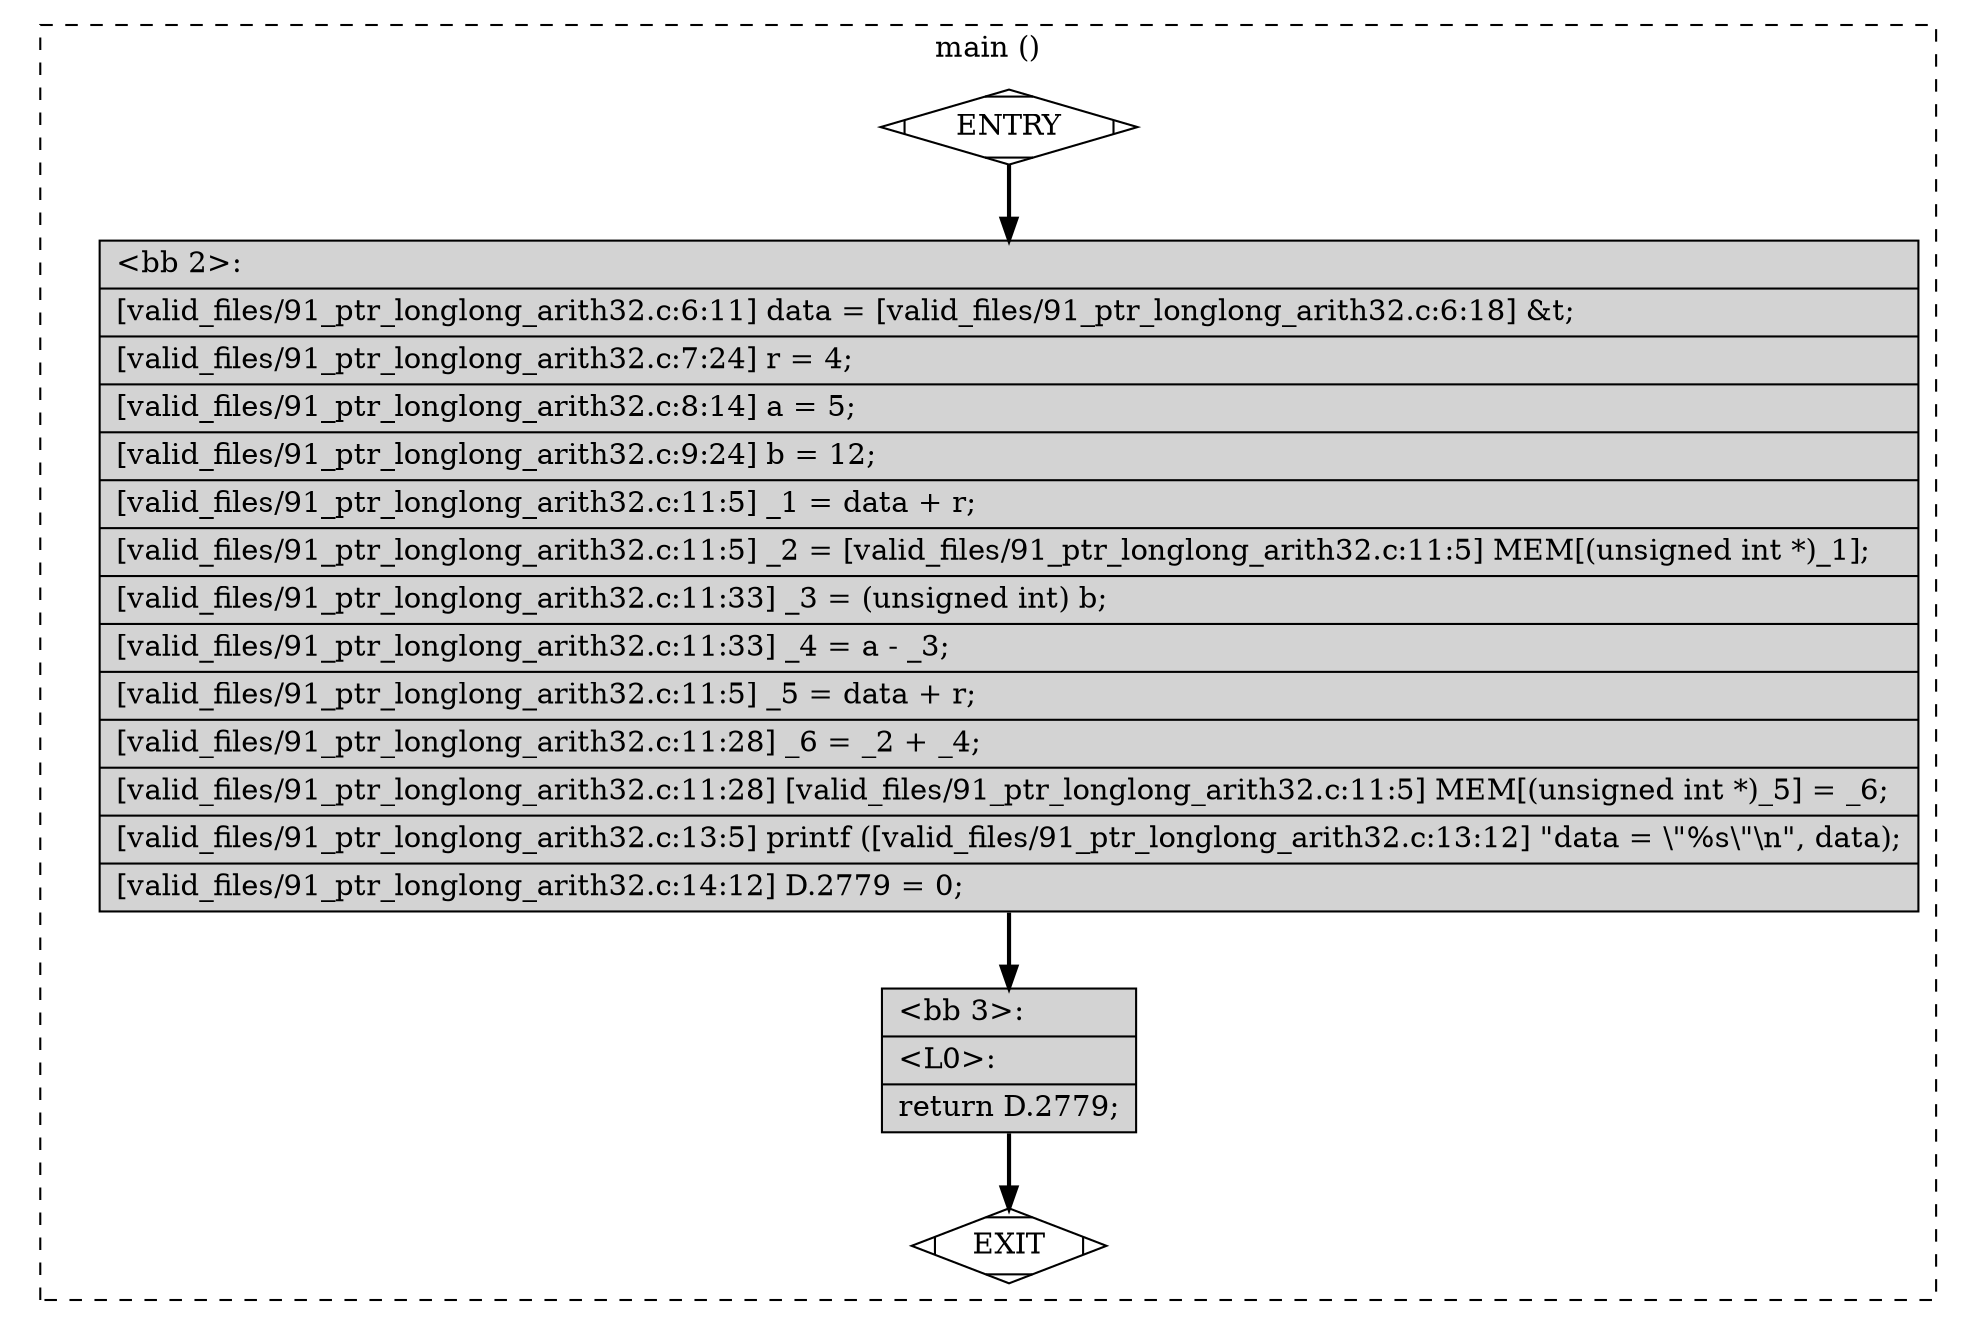 digraph "a-91_ptr_longlong_arith32.c.015t.cfg" {
overlap=false;
subgraph "cluster_main" {
	style="dashed";
	color="black";
	label="main ()";
	fn_0_basic_block_0 [shape=Mdiamond,style=filled,fillcolor=white,label="ENTRY"];

	fn_0_basic_block_1 [shape=Mdiamond,style=filled,fillcolor=white,label="EXIT"];

	fn_0_basic_block_2 [shape=record,style=filled,fillcolor=lightgrey,label="{\<bb\ 2\>:\l\
|[valid_files/91_ptr_longlong_arith32.c:6:11]\ data\ =\ [valid_files/91_ptr_longlong_arith32.c:6:18]\ &t;\l\
|[valid_files/91_ptr_longlong_arith32.c:7:24]\ r\ =\ 4;\l\
|[valid_files/91_ptr_longlong_arith32.c:8:14]\ a\ =\ 5;\l\
|[valid_files/91_ptr_longlong_arith32.c:9:24]\ b\ =\ 12;\l\
|[valid_files/91_ptr_longlong_arith32.c:11:5]\ _1\ =\ data\ +\ r;\l\
|[valid_files/91_ptr_longlong_arith32.c:11:5]\ _2\ =\ [valid_files/91_ptr_longlong_arith32.c:11:5]\ MEM[(unsigned\ int\ *)_1];\l\
|[valid_files/91_ptr_longlong_arith32.c:11:33]\ _3\ =\ (unsigned\ int)\ b;\l\
|[valid_files/91_ptr_longlong_arith32.c:11:33]\ _4\ =\ a\ -\ _3;\l\
|[valid_files/91_ptr_longlong_arith32.c:11:5]\ _5\ =\ data\ +\ r;\l\
|[valid_files/91_ptr_longlong_arith32.c:11:28]\ _6\ =\ _2\ +\ _4;\l\
|[valid_files/91_ptr_longlong_arith32.c:11:28]\ [valid_files/91_ptr_longlong_arith32.c:11:5]\ MEM[(unsigned\ int\ *)_5]\ =\ _6;\l\
|[valid_files/91_ptr_longlong_arith32.c:13:5]\ printf\ ([valid_files/91_ptr_longlong_arith32.c:13:12]\ \"data\ =\ \\\"%s\\\"\\n\",\ data);\l\
|[valid_files/91_ptr_longlong_arith32.c:14:12]\ D.2779\ =\ 0;\l\
}"];

	fn_0_basic_block_3 [shape=record,style=filled,fillcolor=lightgrey,label="{\<bb\ 3\>:\l\
|\<L0\>:\l\
|return\ D.2779;\l\
}"];

	fn_0_basic_block_0:s -> fn_0_basic_block_2:n [style="solid,bold",color=black,weight=100,constraint=true];
	fn_0_basic_block_2:s -> fn_0_basic_block_3:n [style="solid,bold",color=black,weight=100,constraint=true];
	fn_0_basic_block_3:s -> fn_0_basic_block_1:n [style="solid,bold",color=black,weight=10,constraint=true];
	fn_0_basic_block_0:s -> fn_0_basic_block_1:n [style="invis",constraint=true];
}
}
